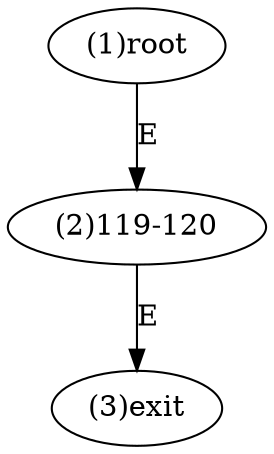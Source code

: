 digraph "" { 
1[ label="(1)root"];
2[ label="(2)119-120"];
3[ label="(3)exit"];
1->2[ label="E"];
2->3[ label="E"];
}